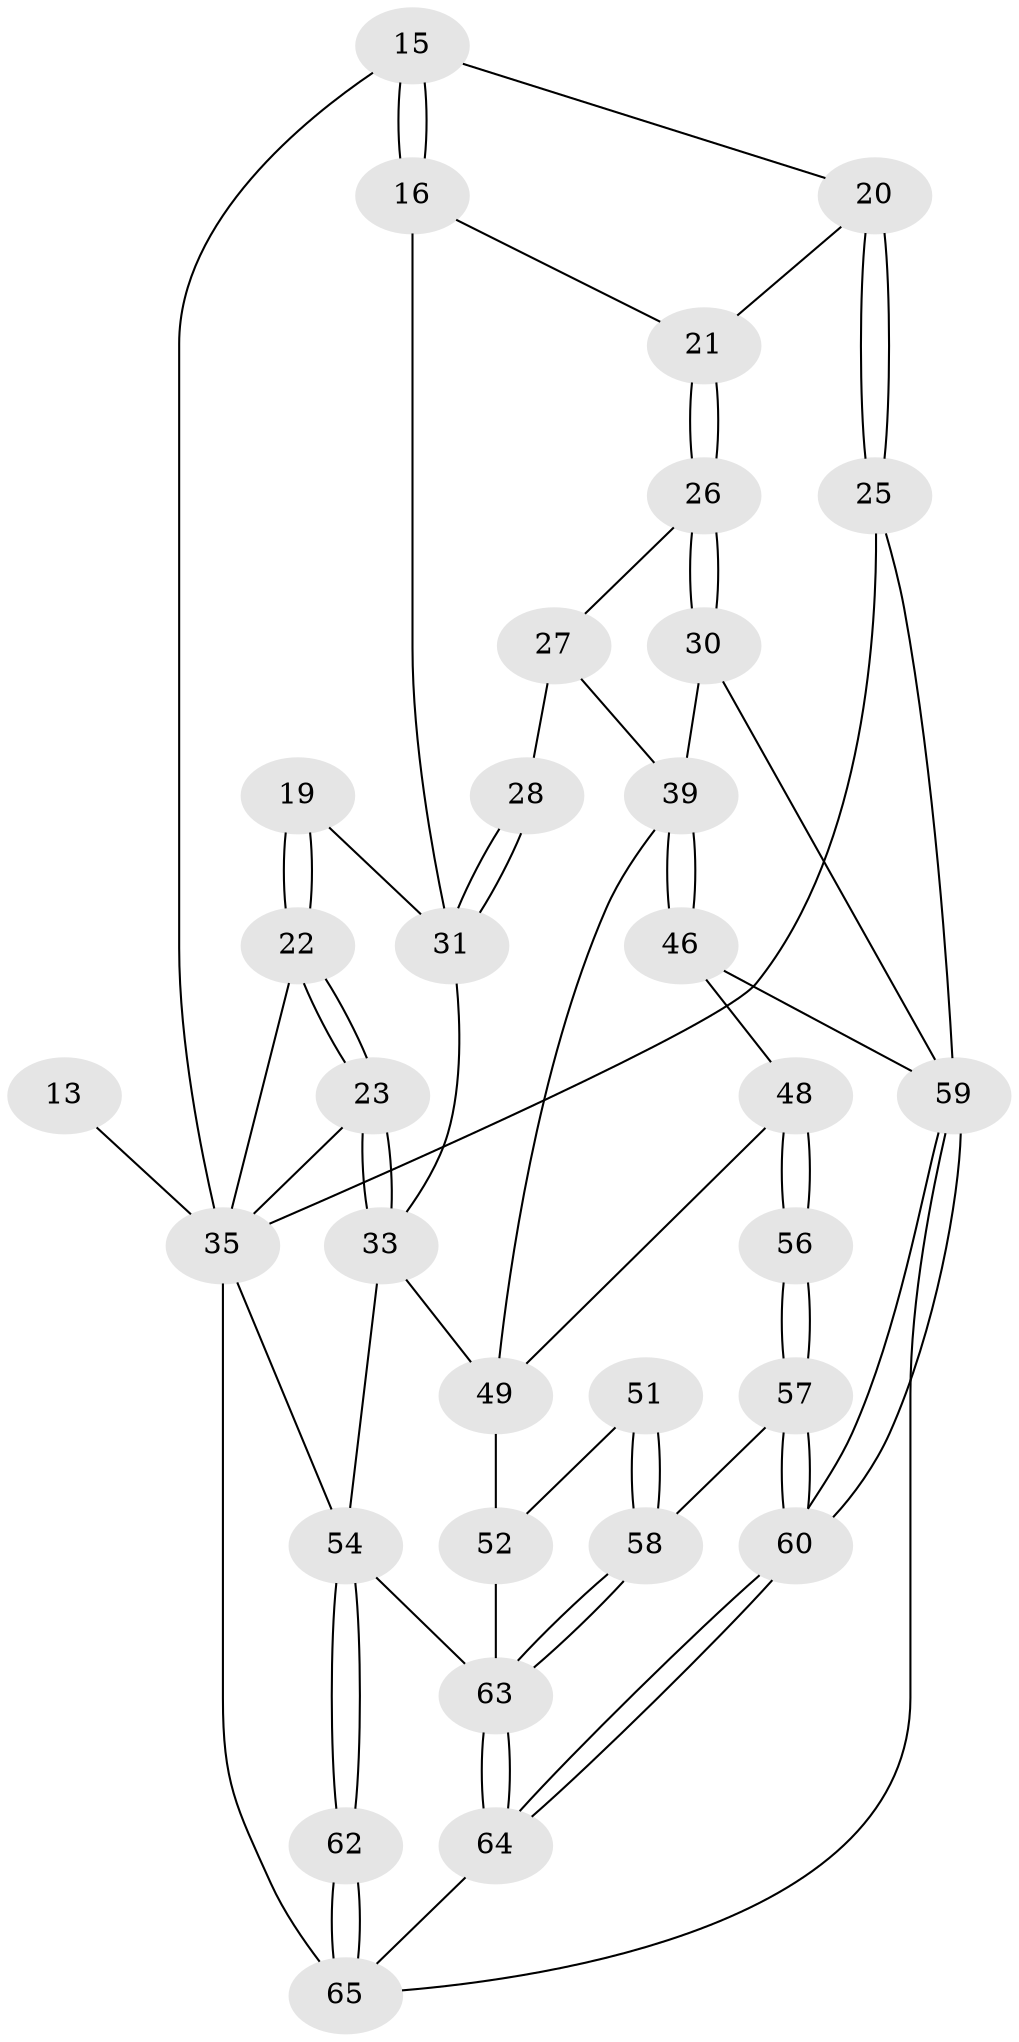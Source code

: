 // original degree distribution, {3: 0.03076923076923077, 6: 0.2, 5: 0.5230769230769231, 4: 0.24615384615384617}
// Generated by graph-tools (version 1.1) at 2025/02/03/09/25 05:02:20]
// undirected, 32 vertices, 70 edges
graph export_dot {
graph [start="1"]
  node [color=gray90,style=filled];
  13 [pos="+0+0.20345136501820482"];
  15 [pos="+0.8488802857570993+0.1676660143494474",super="+9"];
  16 [pos="+0.8341114910805395+0.23710895178679073"];
  19 [pos="+0.5584899383358242+0.19848432982340164"];
  20 [pos="+0.9564720722115888+0.2515494623533418",super="+10"];
  21 [pos="+0.8748634633825602+0.28611937245607477"];
  22 [pos="+0.45487181994959175+0.26003907179024954",super="+6+2"];
  23 [pos="+0.4166286010494457+0.3163017767300453"];
  25 [pos="+1+0.4482334680084469",super="+11"];
  26 [pos="+0.8933969307292144+0.3531581896648379"];
  27 [pos="+0.7860049945866112+0.3937568361037751"];
  28 [pos="+0.7667530348410828+0.3745749076879994"];
  30 [pos="+0.898562729651646+0.35805994834956706"];
  31 [pos="+0.6714347484495636+0.41592550454504784",super="+18+17"];
  33 [pos="+0.42973687853767817+0.41340387020729735",super="+32"];
  35 [pos="+0+0.5397085160126447",super="+34+24+14"];
  39 [pos="+0.8085805182229809+0.5276558441626442",super="+36"];
  46 [pos="+0.9276018170973649+0.5851932468608085"];
  48 [pos="+0.790979944489702+0.6680482135920065",super="+47"];
  49 [pos="+0.717495529904277+0.6455012590580277",super="+38"];
  51 [pos="+0.6744225593962526+0.7176683398771684"];
  52 [pos="+0.545903146876436+0.7104799379503285",super="+43+50"];
  54 [pos="+0.20827751887680174+0.7017960460001799",super="+41"];
  56 [pos="+0.821479081517668+0.8135053358911664"];
  57 [pos="+0.813643026689565+0.8623212741361245"];
  58 [pos="+0.6950680171749025+0.7851120026816495"];
  59 [pos="+1+1",super="+45+29"];
  60 [pos="+1+1"];
  62 [pos="+0.16692778872106417+0.859069031951755"];
  63 [pos="+0.47662375161275317+0.8907041649336029",super="+55+53+44"];
  64 [pos="+0.42339273178101294+1"];
  65 [pos="+0.3946061562937778+1",super="+61"];
  13 -- 35 [weight=3];
  15 -- 16;
  15 -- 16;
  15 -- 20;
  15 -- 35 [weight=2];
  16 -- 21;
  16 -- 31;
  19 -- 22 [weight=2];
  19 -- 22;
  19 -- 31;
  20 -- 21;
  20 -- 25 [weight=2];
  20 -- 25;
  21 -- 26;
  21 -- 26;
  22 -- 23;
  22 -- 23;
  22 -- 35 [weight=2];
  23 -- 33;
  23 -- 33;
  23 -- 35;
  25 -- 59 [weight=2];
  25 -- 35;
  26 -- 27;
  26 -- 30;
  26 -- 30;
  27 -- 28;
  27 -- 39;
  28 -- 31 [weight=2];
  28 -- 31;
  30 -- 39;
  30 -- 59;
  31 -- 33;
  33 -- 49;
  33 -- 54;
  35 -- 65 [weight=2];
  35 -- 54;
  39 -- 46;
  39 -- 46;
  39 -- 49;
  46 -- 48;
  46 -- 59;
  48 -- 49;
  48 -- 56 [weight=2];
  48 -- 56;
  49 -- 52 [weight=2];
  51 -- 52 [weight=2];
  51 -- 58;
  51 -- 58;
  52 -- 63 [weight=2];
  54 -- 62;
  54 -- 62;
  54 -- 63 [weight=2];
  56 -- 57;
  56 -- 57;
  57 -- 58;
  57 -- 60;
  57 -- 60;
  58 -- 63;
  58 -- 63;
  59 -- 60;
  59 -- 60;
  59 -- 65;
  60 -- 64;
  60 -- 64;
  62 -- 65 [weight=2];
  62 -- 65;
  63 -- 64;
  63 -- 64;
  64 -- 65;
}
